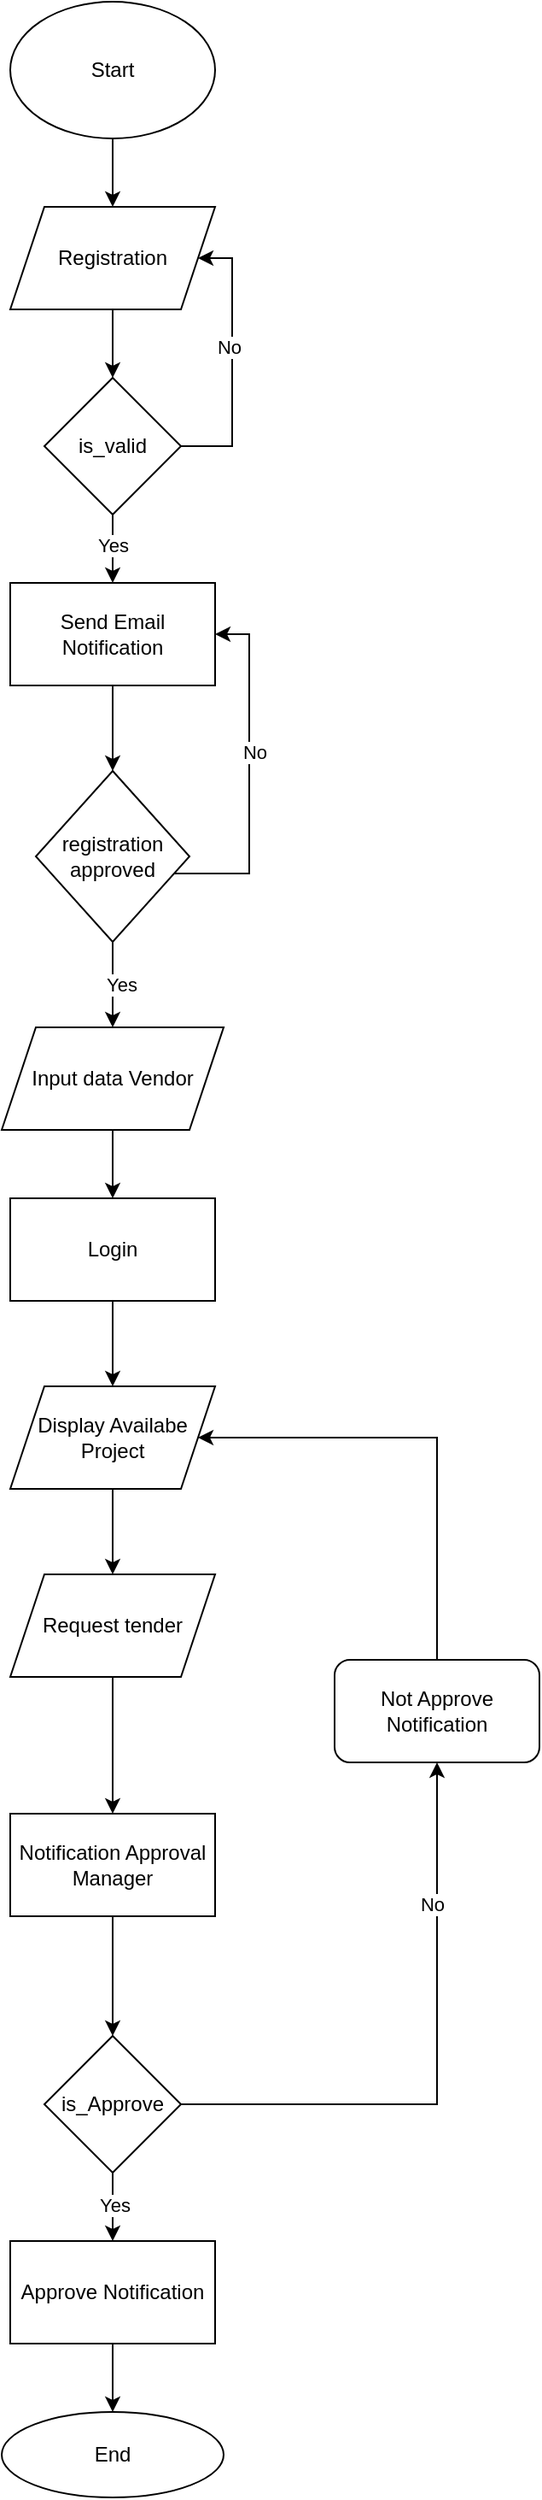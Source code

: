 <mxfile version="22.1.17" type="device">
  <diagram id="C5RBs43oDa-KdzZeNtuy" name="Page-1">
    <mxGraphModel dx="2100" dy="1114" grid="1" gridSize="10" guides="1" tooltips="1" connect="1" arrows="1" fold="1" page="1" pageScale="1" pageWidth="827" pageHeight="1169" math="0" shadow="0">
      <root>
        <mxCell id="WIyWlLk6GJQsqaUBKTNV-0" />
        <mxCell id="WIyWlLk6GJQsqaUBKTNV-1" parent="WIyWlLk6GJQsqaUBKTNV-0" />
        <mxCell id="URfr1vmPutw7XCnbJy9G-2" value="" style="edgeStyle=orthogonalEdgeStyle;rounded=0;orthogonalLoop=1;jettySize=auto;html=1;" edge="1" parent="WIyWlLk6GJQsqaUBKTNV-1" source="URfr1vmPutw7XCnbJy9G-0" target="URfr1vmPutw7XCnbJy9G-1">
          <mxGeometry relative="1" as="geometry" />
        </mxCell>
        <mxCell id="URfr1vmPutw7XCnbJy9G-0" value="Start" style="ellipse;whiteSpace=wrap;html=1;" vertex="1" parent="WIyWlLk6GJQsqaUBKTNV-1">
          <mxGeometry x="370" y="10" width="120" height="80" as="geometry" />
        </mxCell>
        <mxCell id="URfr1vmPutw7XCnbJy9G-4" value="" style="edgeStyle=orthogonalEdgeStyle;rounded=0;orthogonalLoop=1;jettySize=auto;html=1;" edge="1" parent="WIyWlLk6GJQsqaUBKTNV-1" source="URfr1vmPutw7XCnbJy9G-1" target="URfr1vmPutw7XCnbJy9G-3">
          <mxGeometry relative="1" as="geometry" />
        </mxCell>
        <mxCell id="URfr1vmPutw7XCnbJy9G-1" value="Registration" style="shape=parallelogram;perimeter=parallelogramPerimeter;whiteSpace=wrap;html=1;fixedSize=1;" vertex="1" parent="WIyWlLk6GJQsqaUBKTNV-1">
          <mxGeometry x="370" y="130" width="120" height="60" as="geometry" />
        </mxCell>
        <mxCell id="URfr1vmPutw7XCnbJy9G-5" style="edgeStyle=orthogonalEdgeStyle;rounded=0;orthogonalLoop=1;jettySize=auto;html=1;entryX=1;entryY=0.5;entryDx=0;entryDy=0;" edge="1" parent="WIyWlLk6GJQsqaUBKTNV-1" source="URfr1vmPutw7XCnbJy9G-3" target="URfr1vmPutw7XCnbJy9G-1">
          <mxGeometry relative="1" as="geometry">
            <mxPoint x="530" y="270" as="targetPoint" />
            <Array as="points">
              <mxPoint x="500" y="270" />
              <mxPoint x="500" y="160" />
            </Array>
          </mxGeometry>
        </mxCell>
        <mxCell id="URfr1vmPutw7XCnbJy9G-6" value="No" style="edgeLabel;html=1;align=center;verticalAlign=middle;resizable=0;points=[];" vertex="1" connectable="0" parent="URfr1vmPutw7XCnbJy9G-5">
          <mxGeometry x="0.097" y="2" relative="1" as="geometry">
            <mxPoint as="offset" />
          </mxGeometry>
        </mxCell>
        <mxCell id="URfr1vmPutw7XCnbJy9G-8" value="" style="edgeStyle=orthogonalEdgeStyle;rounded=0;orthogonalLoop=1;jettySize=auto;html=1;" edge="1" parent="WIyWlLk6GJQsqaUBKTNV-1" source="URfr1vmPutw7XCnbJy9G-3" target="URfr1vmPutw7XCnbJy9G-7">
          <mxGeometry relative="1" as="geometry" />
        </mxCell>
        <mxCell id="URfr1vmPutw7XCnbJy9G-15" value="Yes" style="edgeLabel;html=1;align=center;verticalAlign=middle;resizable=0;points=[];" vertex="1" connectable="0" parent="URfr1vmPutw7XCnbJy9G-8">
          <mxGeometry x="-0.121" relative="1" as="geometry">
            <mxPoint as="offset" />
          </mxGeometry>
        </mxCell>
        <mxCell id="URfr1vmPutw7XCnbJy9G-3" value="is_valid" style="rhombus;whiteSpace=wrap;html=1;" vertex="1" parent="WIyWlLk6GJQsqaUBKTNV-1">
          <mxGeometry x="390" y="230" width="80" height="80" as="geometry" />
        </mxCell>
        <mxCell id="URfr1vmPutw7XCnbJy9G-10" value="" style="edgeStyle=orthogonalEdgeStyle;rounded=0;orthogonalLoop=1;jettySize=auto;html=1;" edge="1" parent="WIyWlLk6GJQsqaUBKTNV-1" source="URfr1vmPutw7XCnbJy9G-7" target="URfr1vmPutw7XCnbJy9G-9">
          <mxGeometry relative="1" as="geometry" />
        </mxCell>
        <mxCell id="URfr1vmPutw7XCnbJy9G-7" value="Send Email Notification" style="whiteSpace=wrap;html=1;" vertex="1" parent="WIyWlLk6GJQsqaUBKTNV-1">
          <mxGeometry x="370" y="350" width="120" height="60" as="geometry" />
        </mxCell>
        <mxCell id="URfr1vmPutw7XCnbJy9G-13" style="edgeStyle=orthogonalEdgeStyle;rounded=0;orthogonalLoop=1;jettySize=auto;html=1;entryX=1;entryY=0.5;entryDx=0;entryDy=0;" edge="1" parent="WIyWlLk6GJQsqaUBKTNV-1" source="URfr1vmPutw7XCnbJy9G-9" target="URfr1vmPutw7XCnbJy9G-7">
          <mxGeometry relative="1" as="geometry">
            <Array as="points">
              <mxPoint x="510" y="520" />
              <mxPoint x="510" y="380" />
            </Array>
          </mxGeometry>
        </mxCell>
        <mxCell id="URfr1vmPutw7XCnbJy9G-14" value="No" style="edgeLabel;html=1;align=center;verticalAlign=middle;resizable=0;points=[];" vertex="1" connectable="0" parent="URfr1vmPutw7XCnbJy9G-13">
          <mxGeometry x="0.125" y="-3" relative="1" as="geometry">
            <mxPoint as="offset" />
          </mxGeometry>
        </mxCell>
        <mxCell id="URfr1vmPutw7XCnbJy9G-17" value="" style="edgeStyle=orthogonalEdgeStyle;rounded=0;orthogonalLoop=1;jettySize=auto;html=1;" edge="1" parent="WIyWlLk6GJQsqaUBKTNV-1" source="URfr1vmPutw7XCnbJy9G-9" target="URfr1vmPutw7XCnbJy9G-16">
          <mxGeometry relative="1" as="geometry" />
        </mxCell>
        <mxCell id="URfr1vmPutw7XCnbJy9G-18" value="Yes" style="edgeLabel;html=1;align=center;verticalAlign=middle;resizable=0;points=[];" vertex="1" connectable="0" parent="URfr1vmPutw7XCnbJy9G-17">
          <mxGeometry x="-0.038" y="5" relative="1" as="geometry">
            <mxPoint y="1" as="offset" />
          </mxGeometry>
        </mxCell>
        <mxCell id="URfr1vmPutw7XCnbJy9G-9" value="registration approved" style="rhombus;whiteSpace=wrap;html=1;" vertex="1" parent="WIyWlLk6GJQsqaUBKTNV-1">
          <mxGeometry x="385" y="460" width="90" height="100" as="geometry" />
        </mxCell>
        <mxCell id="URfr1vmPutw7XCnbJy9G-24" value="" style="edgeStyle=orthogonalEdgeStyle;rounded=0;orthogonalLoop=1;jettySize=auto;html=1;" edge="1" parent="WIyWlLk6GJQsqaUBKTNV-1" source="URfr1vmPutw7XCnbJy9G-16" target="URfr1vmPutw7XCnbJy9G-23">
          <mxGeometry relative="1" as="geometry" />
        </mxCell>
        <mxCell id="URfr1vmPutw7XCnbJy9G-16" value="Input data Vendor" style="shape=parallelogram;perimeter=parallelogramPerimeter;whiteSpace=wrap;html=1;fixedSize=1;" vertex="1" parent="WIyWlLk6GJQsqaUBKTNV-1">
          <mxGeometry x="365" y="610" width="130" height="60" as="geometry" />
        </mxCell>
        <mxCell id="URfr1vmPutw7XCnbJy9G-26" value="" style="edgeStyle=orthogonalEdgeStyle;rounded=0;orthogonalLoop=1;jettySize=auto;html=1;" edge="1" parent="WIyWlLk6GJQsqaUBKTNV-1" source="URfr1vmPutw7XCnbJy9G-23" target="URfr1vmPutw7XCnbJy9G-25">
          <mxGeometry relative="1" as="geometry" />
        </mxCell>
        <mxCell id="URfr1vmPutw7XCnbJy9G-23" value="Login" style="whiteSpace=wrap;html=1;" vertex="1" parent="WIyWlLk6GJQsqaUBKTNV-1">
          <mxGeometry x="370" y="710" width="120" height="60" as="geometry" />
        </mxCell>
        <mxCell id="URfr1vmPutw7XCnbJy9G-30" value="" style="edgeStyle=orthogonalEdgeStyle;rounded=0;orthogonalLoop=1;jettySize=auto;html=1;" edge="1" parent="WIyWlLk6GJQsqaUBKTNV-1" source="URfr1vmPutw7XCnbJy9G-25" target="URfr1vmPutw7XCnbJy9G-29">
          <mxGeometry relative="1" as="geometry" />
        </mxCell>
        <mxCell id="URfr1vmPutw7XCnbJy9G-25" value="Display Availabe Project" style="shape=parallelogram;perimeter=parallelogramPerimeter;whiteSpace=wrap;html=1;fixedSize=1;" vertex="1" parent="WIyWlLk6GJQsqaUBKTNV-1">
          <mxGeometry x="370" y="820" width="120" height="60" as="geometry" />
        </mxCell>
        <mxCell id="URfr1vmPutw7XCnbJy9G-32" value="" style="edgeStyle=orthogonalEdgeStyle;rounded=0;orthogonalLoop=1;jettySize=auto;html=1;" edge="1" parent="WIyWlLk6GJQsqaUBKTNV-1" source="URfr1vmPutw7XCnbJy9G-29" target="URfr1vmPutw7XCnbJy9G-31">
          <mxGeometry relative="1" as="geometry" />
        </mxCell>
        <mxCell id="URfr1vmPutw7XCnbJy9G-29" value="Request tender" style="shape=parallelogram;perimeter=parallelogramPerimeter;whiteSpace=wrap;html=1;fixedSize=1;" vertex="1" parent="WIyWlLk6GJQsqaUBKTNV-1">
          <mxGeometry x="370" y="930" width="120" height="60" as="geometry" />
        </mxCell>
        <mxCell id="URfr1vmPutw7XCnbJy9G-34" value="" style="edgeStyle=orthogonalEdgeStyle;rounded=0;orthogonalLoop=1;jettySize=auto;html=1;" edge="1" parent="WIyWlLk6GJQsqaUBKTNV-1" source="URfr1vmPutw7XCnbJy9G-31" target="URfr1vmPutw7XCnbJy9G-33">
          <mxGeometry relative="1" as="geometry" />
        </mxCell>
        <mxCell id="URfr1vmPutw7XCnbJy9G-31" value="Notification Approval Manager" style="whiteSpace=wrap;html=1;" vertex="1" parent="WIyWlLk6GJQsqaUBKTNV-1">
          <mxGeometry x="370" y="1070" width="120" height="60" as="geometry" />
        </mxCell>
        <mxCell id="URfr1vmPutw7XCnbJy9G-38" value="" style="edgeStyle=orthogonalEdgeStyle;rounded=0;orthogonalLoop=1;jettySize=auto;html=1;" edge="1" parent="WIyWlLk6GJQsqaUBKTNV-1" source="URfr1vmPutw7XCnbJy9G-33" target="URfr1vmPutw7XCnbJy9G-37">
          <mxGeometry relative="1" as="geometry" />
        </mxCell>
        <mxCell id="URfr1vmPutw7XCnbJy9G-40" value="No" style="edgeLabel;html=1;align=center;verticalAlign=middle;resizable=0;points=[];" vertex="1" connectable="0" parent="URfr1vmPutw7XCnbJy9G-38">
          <mxGeometry x="0.527" y="3" relative="1" as="geometry">
            <mxPoint as="offset" />
          </mxGeometry>
        </mxCell>
        <mxCell id="URfr1vmPutw7XCnbJy9G-42" value="" style="edgeStyle=orthogonalEdgeStyle;rounded=0;orthogonalLoop=1;jettySize=auto;html=1;" edge="1" parent="WIyWlLk6GJQsqaUBKTNV-1" source="URfr1vmPutw7XCnbJy9G-33" target="URfr1vmPutw7XCnbJy9G-41">
          <mxGeometry relative="1" as="geometry" />
        </mxCell>
        <mxCell id="URfr1vmPutw7XCnbJy9G-43" value="Yes" style="edgeLabel;html=1;align=center;verticalAlign=middle;resizable=0;points=[];" vertex="1" connectable="0" parent="URfr1vmPutw7XCnbJy9G-42">
          <mxGeometry x="-0.091" y="1" relative="1" as="geometry">
            <mxPoint y="1" as="offset" />
          </mxGeometry>
        </mxCell>
        <mxCell id="URfr1vmPutw7XCnbJy9G-33" value="is_Approve" style="rhombus;whiteSpace=wrap;html=1;" vertex="1" parent="WIyWlLk6GJQsqaUBKTNV-1">
          <mxGeometry x="390" y="1200" width="80" height="80" as="geometry" />
        </mxCell>
        <mxCell id="URfr1vmPutw7XCnbJy9G-39" style="edgeStyle=orthogonalEdgeStyle;rounded=0;orthogonalLoop=1;jettySize=auto;html=1;entryX=1;entryY=0.5;entryDx=0;entryDy=0;" edge="1" parent="WIyWlLk6GJQsqaUBKTNV-1" source="URfr1vmPutw7XCnbJy9G-37" target="URfr1vmPutw7XCnbJy9G-25">
          <mxGeometry relative="1" as="geometry">
            <Array as="points">
              <mxPoint x="620" y="850" />
            </Array>
          </mxGeometry>
        </mxCell>
        <mxCell id="URfr1vmPutw7XCnbJy9G-37" value="Not Approve Notification" style="rounded=1;whiteSpace=wrap;html=1;" vertex="1" parent="WIyWlLk6GJQsqaUBKTNV-1">
          <mxGeometry x="560" y="980" width="120" height="60" as="geometry" />
        </mxCell>
        <mxCell id="URfr1vmPutw7XCnbJy9G-45" value="" style="edgeStyle=orthogonalEdgeStyle;rounded=0;orthogonalLoop=1;jettySize=auto;html=1;" edge="1" parent="WIyWlLk6GJQsqaUBKTNV-1" source="URfr1vmPutw7XCnbJy9G-41" target="URfr1vmPutw7XCnbJy9G-44">
          <mxGeometry relative="1" as="geometry" />
        </mxCell>
        <mxCell id="URfr1vmPutw7XCnbJy9G-41" value="Approve Notification" style="whiteSpace=wrap;html=1;" vertex="1" parent="WIyWlLk6GJQsqaUBKTNV-1">
          <mxGeometry x="370" y="1320" width="120" height="60" as="geometry" />
        </mxCell>
        <mxCell id="URfr1vmPutw7XCnbJy9G-44" value="End" style="ellipse;whiteSpace=wrap;html=1;" vertex="1" parent="WIyWlLk6GJQsqaUBKTNV-1">
          <mxGeometry x="365" y="1420" width="130" height="50" as="geometry" />
        </mxCell>
      </root>
    </mxGraphModel>
  </diagram>
</mxfile>
